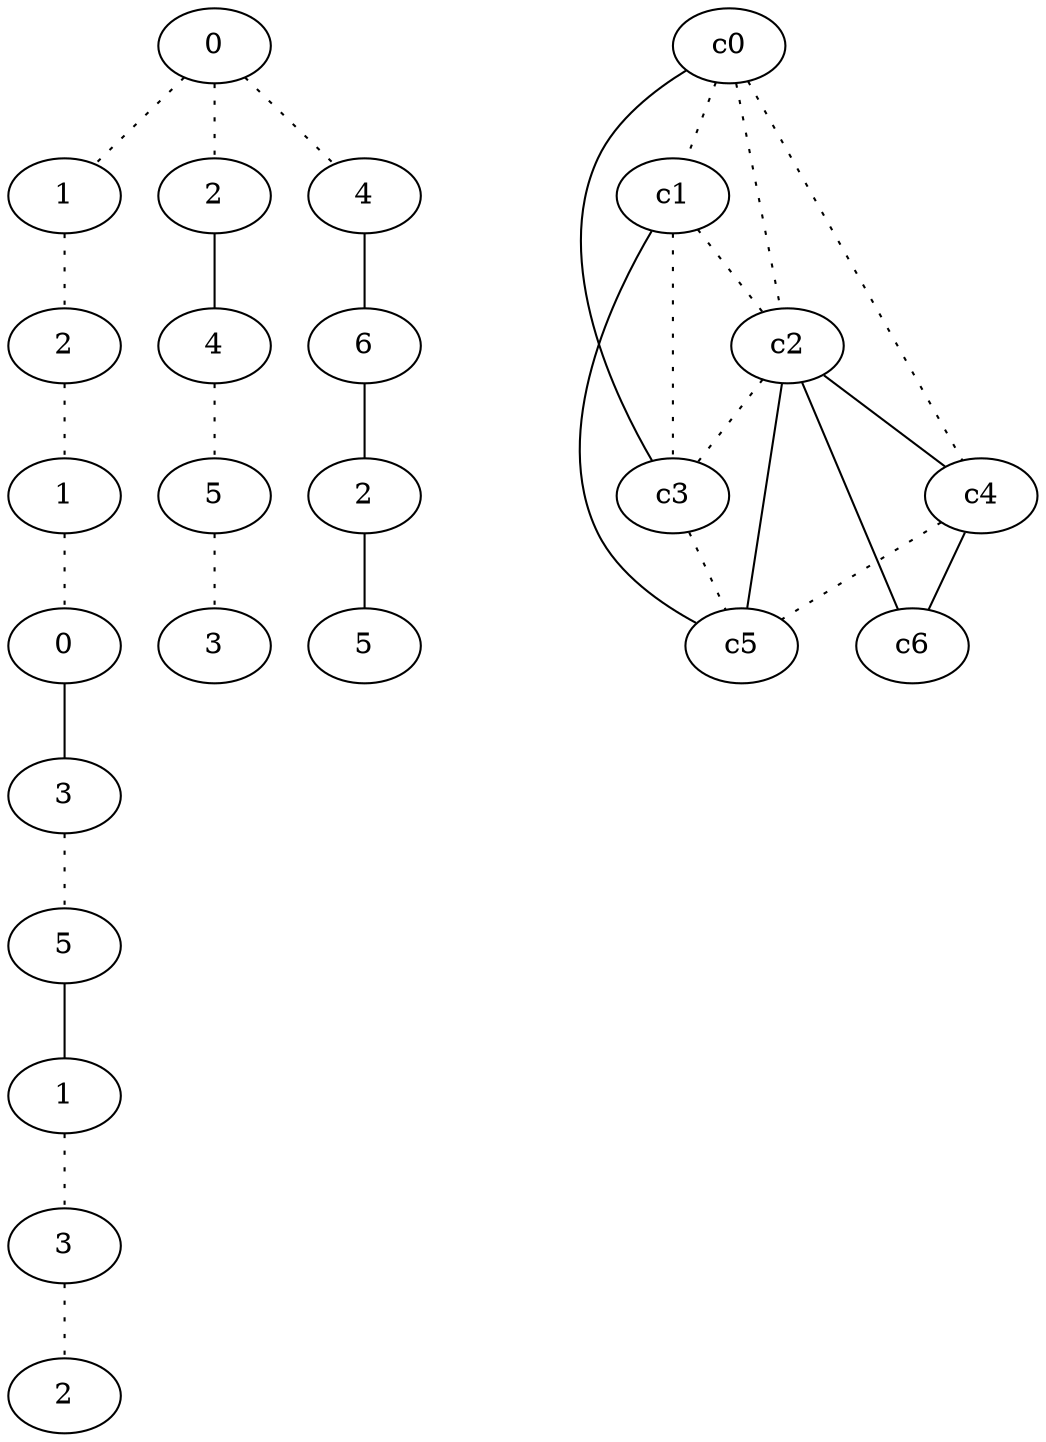 graph {
a0[label=0];
a1[label=1];
a2[label=2];
a3[label=1];
a4[label=0];
a5[label=3];
a6[label=5];
a7[label=1];
a8[label=3];
a9[label=2];
a10[label=2];
a11[label=4];
a12[label=5];
a13[label=3];
a14[label=4];
a15[label=6];
a16[label=2];
a17[label=5];
a0 -- a1 [style=dotted];
a0 -- a10 [style=dotted];
a0 -- a14 [style=dotted];
a1 -- a2 [style=dotted];
a2 -- a3 [style=dotted];
a3 -- a4 [style=dotted];
a4 -- a5;
a5 -- a6 [style=dotted];
a6 -- a7;
a7 -- a8 [style=dotted];
a8 -- a9 [style=dotted];
a10 -- a11;
a11 -- a12 [style=dotted];
a12 -- a13 [style=dotted];
a14 -- a15;
a15 -- a16;
a16 -- a17;
c0 -- c1 [style=dotted];
c0 -- c2 [style=dotted];
c0 -- c3;
c0 -- c4 [style=dotted];
c1 -- c2 [style=dotted];
c1 -- c3 [style=dotted];
c1 -- c5;
c2 -- c3 [style=dotted];
c2 -- c4;
c2 -- c5;
c2 -- c6;
c3 -- c5 [style=dotted];
c4 -- c5 [style=dotted];
c4 -- c6;
}
